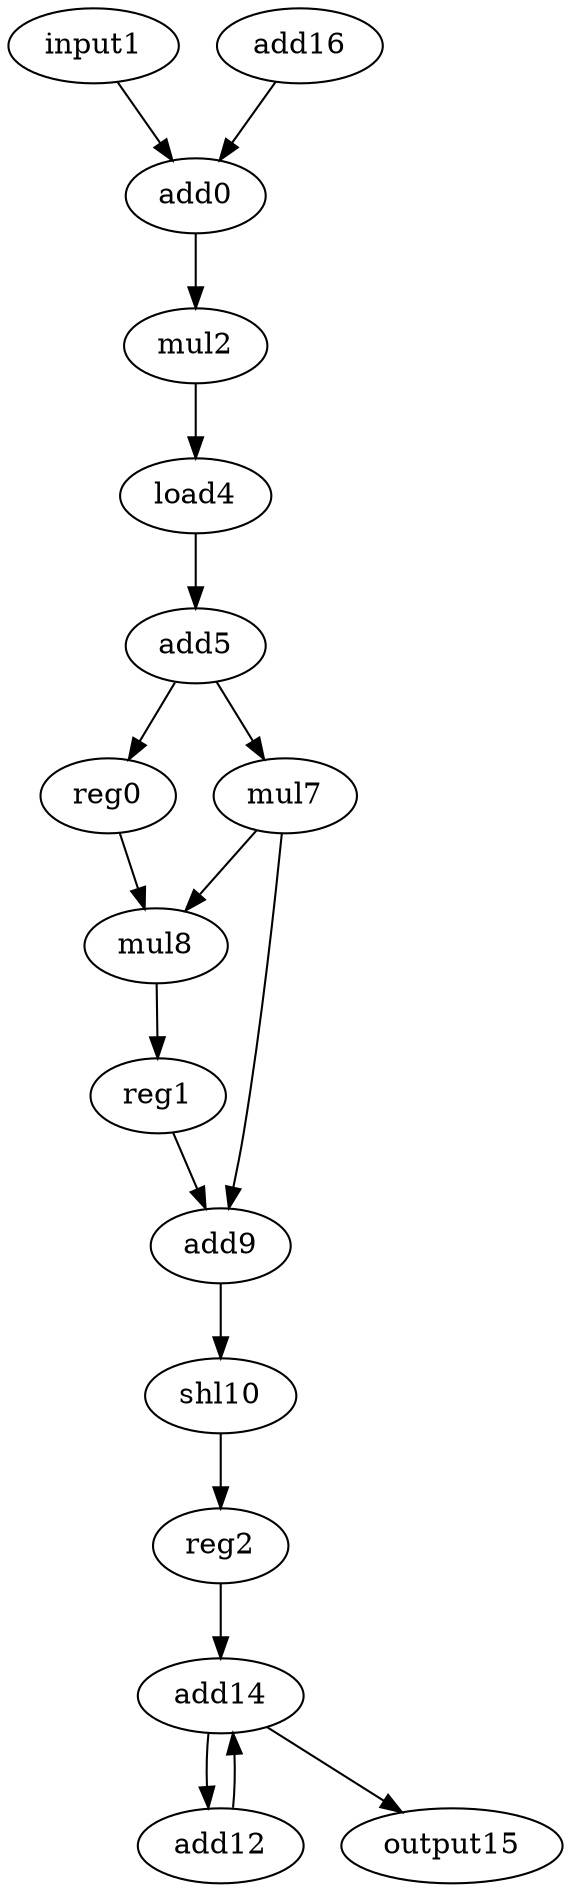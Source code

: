 digraph G {
add0[opcode=add];
input1[opcode=input];
mul2[opcode=mul];
load4[opcode=load];
add5[opcode=add];
mul7[opcode=mul];
mul8[opcode=mul];
add9[opcode=add];
shl10[opcode=shl];
add12[opcode=add];
add14[opcode=add];
output15[opcode=output];
add16[opcode=add];
reg0[opcode=reg];
reg1[opcode=reg];
reg2[opcode=reg];
add0->mul2[operand=1]; //add->gep_mul
load4->add5[operand=0]; //load->add
add5->mul7[operand=0]; //add->mul
add5->reg0
reg0->mul8[operand=1]; //add->mul
mul7->mul8[operand=0]; //mul->mul
mul7->add9[operand=1]; //mul->add
mul8->reg1
reg1->add9[operand=0]; //mul->add
add9->shl10[operand=0]; //add->shl
shl10->reg2
reg2->add14[operand=1]; //shl->add
add12->add14[operand=0]; //add->add
add14->output15[operand=0]; //add->output
add14->add12[operand=0]; //add->add
add16->add0[operand=0]; //add->add
input1->add0[operand=1]; //input->add
mul2->load4[operand=0]; //gep_mul->load
}